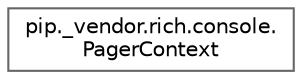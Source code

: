 digraph "Graphical Class Hierarchy"
{
 // LATEX_PDF_SIZE
  bgcolor="transparent";
  edge [fontname=Helvetica,fontsize=10,labelfontname=Helvetica,labelfontsize=10];
  node [fontname=Helvetica,fontsize=10,shape=box,height=0.2,width=0.4];
  rankdir="LR";
  Node0 [id="Node000000",label="pip._vendor.rich.console.\lPagerContext",height=0.2,width=0.4,color="grey40", fillcolor="white", style="filled",URL="$d9/d00/classpip_1_1__vendor_1_1rich_1_1console_1_1PagerContext.html",tooltip=" "];
}
